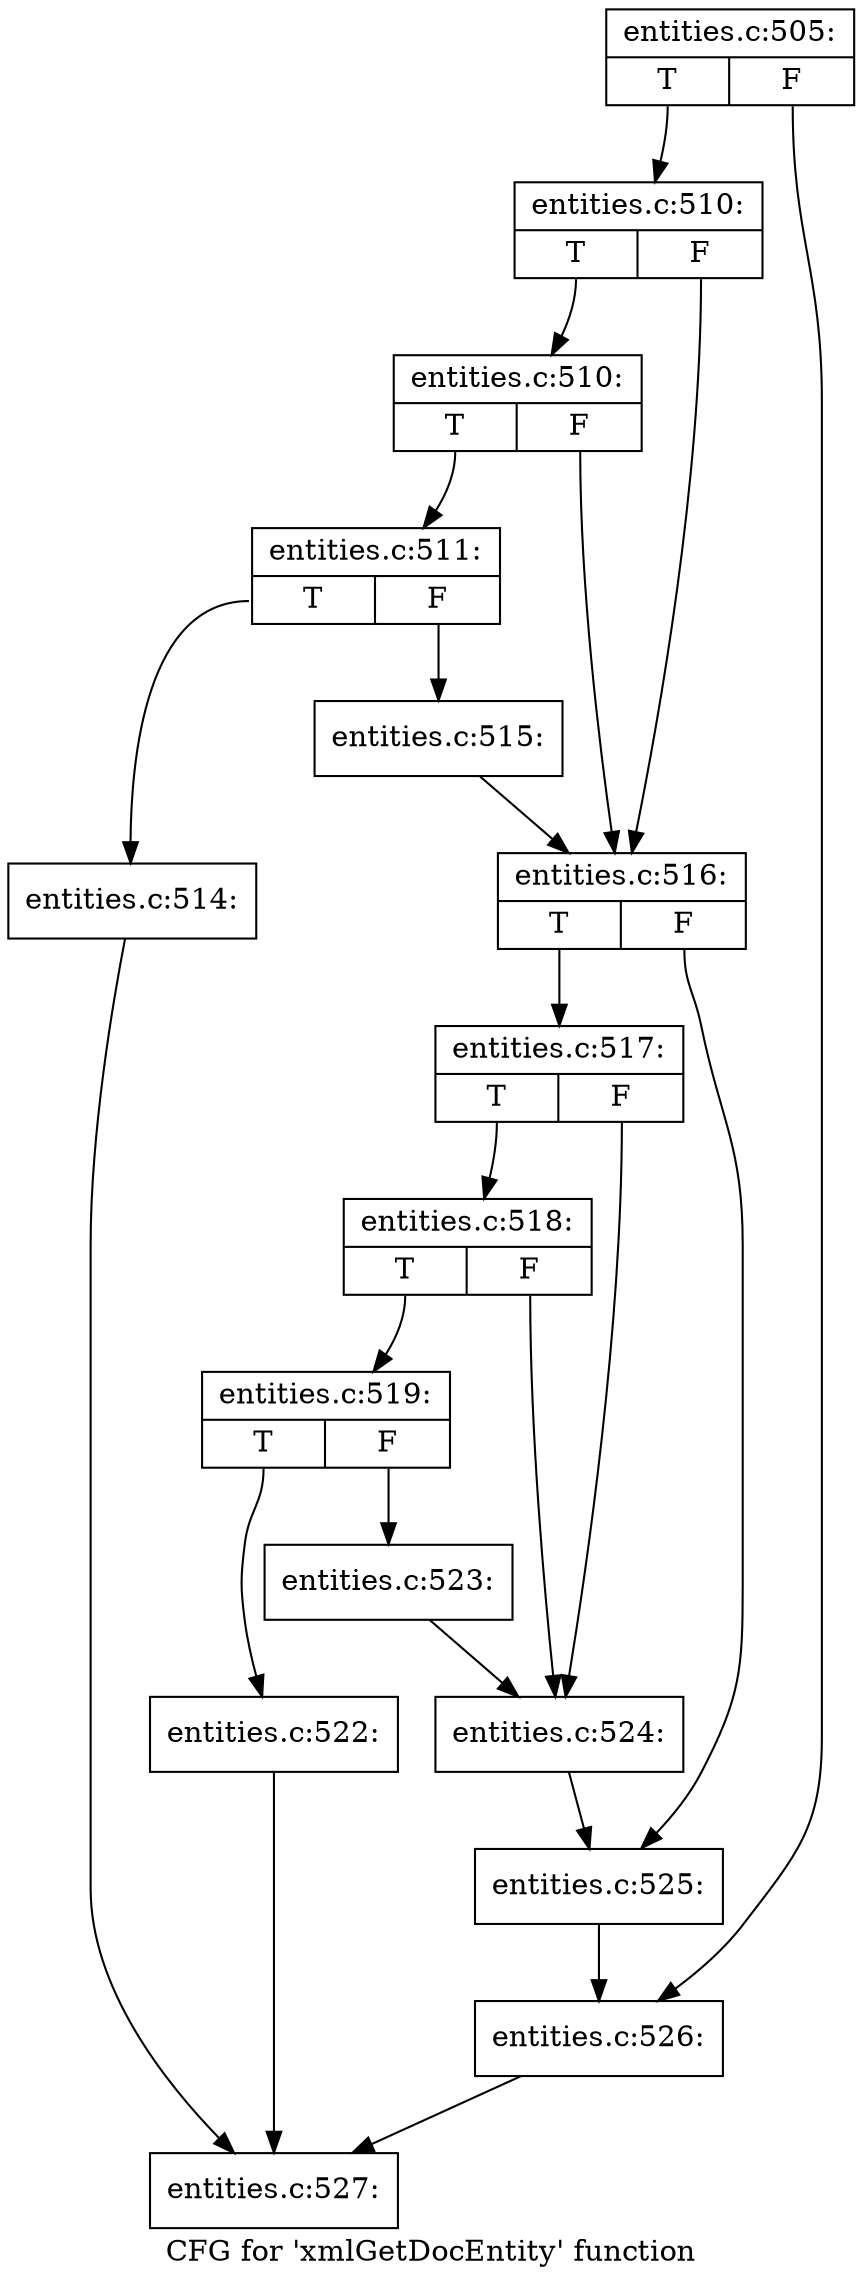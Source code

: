 digraph "CFG for 'xmlGetDocEntity' function" {
	label="CFG for 'xmlGetDocEntity' function";

	Node0x4b20090 [shape=record,label="{entities.c:505:|{<s0>T|<s1>F}}"];
	Node0x4b20090:s0 -> Node0x4b23d90;
	Node0x4b20090:s1 -> Node0x4b23de0;
	Node0x4b23d90 [shape=record,label="{entities.c:510:|{<s0>T|<s1>F}}"];
	Node0x4b23d90:s0 -> Node0x4b24240;
	Node0x4b23d90:s1 -> Node0x4b241f0;
	Node0x4b24240 [shape=record,label="{entities.c:510:|{<s0>T|<s1>F}}"];
	Node0x4b24240:s0 -> Node0x4b241a0;
	Node0x4b24240:s1 -> Node0x4b241f0;
	Node0x4b241a0 [shape=record,label="{entities.c:511:|{<s0>T|<s1>F}}"];
	Node0x4b241a0:s0 -> Node0x4b25250;
	Node0x4b241a0:s1 -> Node0x4b252a0;
	Node0x4b25250 [shape=record,label="{entities.c:514:}"];
	Node0x4b25250 -> Node0x4b23150;
	Node0x4b252a0 [shape=record,label="{entities.c:515:}"];
	Node0x4b252a0 -> Node0x4b241f0;
	Node0x4b241f0 [shape=record,label="{entities.c:516:|{<s0>T|<s1>F}}"];
	Node0x4b241f0:s0 -> Node0x4b258b0;
	Node0x4b241f0:s1 -> Node0x4b25900;
	Node0x4b258b0 [shape=record,label="{entities.c:517:|{<s0>T|<s1>F}}"];
	Node0x4b258b0:s0 -> Node0x4b25ed0;
	Node0x4b258b0:s1 -> Node0x4b25e80;
	Node0x4b25ed0 [shape=record,label="{entities.c:518:|{<s0>T|<s1>F}}"];
	Node0x4b25ed0:s0 -> Node0x4b25e30;
	Node0x4b25ed0:s1 -> Node0x4b25e80;
	Node0x4b25e30 [shape=record,label="{entities.c:519:|{<s0>T|<s1>F}}"];
	Node0x4b25e30:s0 -> Node0x4b26ec0;
	Node0x4b25e30:s1 -> Node0x4b26f10;
	Node0x4b26ec0 [shape=record,label="{entities.c:522:}"];
	Node0x4b26ec0 -> Node0x4b23150;
	Node0x4b26f10 [shape=record,label="{entities.c:523:}"];
	Node0x4b26f10 -> Node0x4b25e80;
	Node0x4b25e80 [shape=record,label="{entities.c:524:}"];
	Node0x4b25e80 -> Node0x4b25900;
	Node0x4b25900 [shape=record,label="{entities.c:525:}"];
	Node0x4b25900 -> Node0x4b23de0;
	Node0x4b23de0 [shape=record,label="{entities.c:526:}"];
	Node0x4b23de0 -> Node0x4b23150;
	Node0x4b23150 [shape=record,label="{entities.c:527:}"];
}
